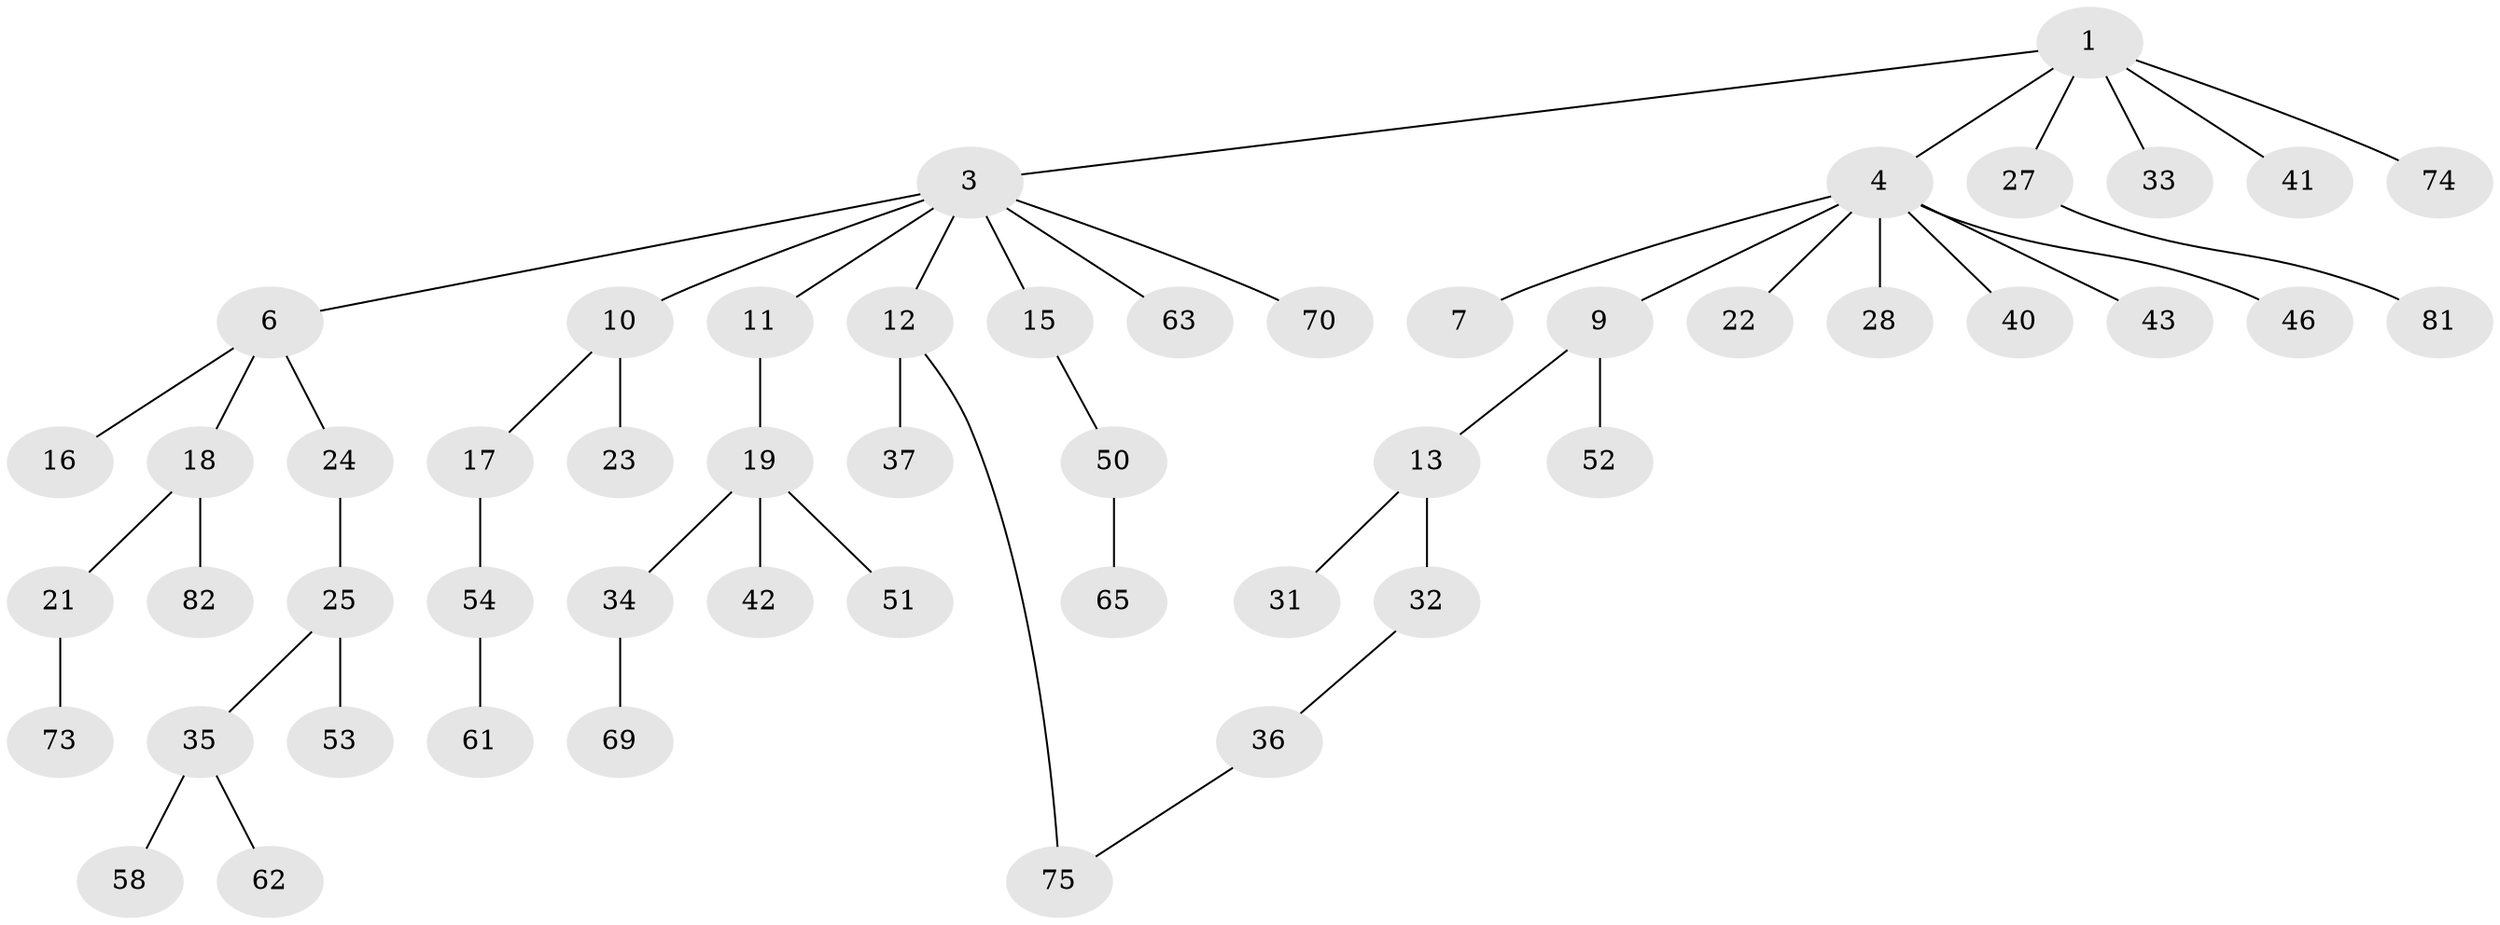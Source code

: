 // original degree distribution, {5: 0.03614457831325301, 3: 0.1566265060240964, 4: 0.060240963855421686, 6: 0.012048192771084338, 2: 0.30120481927710846, 1: 0.43373493975903615}
// Generated by graph-tools (version 1.1) at 2025/10/02/27/25 16:10:52]
// undirected, 51 vertices, 51 edges
graph export_dot {
graph [start="1"]
  node [color=gray90,style=filled];
  1 [super="+2"];
  3 [super="+5"];
  4 [super="+26"];
  6 [super="+8"];
  7;
  9 [super="+68"];
  10 [super="+14"];
  11 [super="+55"];
  12 [super="+20"];
  13 [super="+67"];
  15;
  16;
  17;
  18 [super="+38"];
  19 [super="+45"];
  21 [super="+66"];
  22;
  23 [super="+29"];
  24 [super="+57"];
  25 [super="+47"];
  27 [super="+39"];
  28 [super="+30"];
  31;
  32 [super="+79"];
  33 [super="+76"];
  34 [super="+56"];
  35 [super="+49"];
  36 [super="+60"];
  37;
  40;
  41 [super="+44"];
  42;
  43;
  46 [super="+48"];
  50 [super="+80"];
  51;
  52 [super="+59"];
  53 [super="+64"];
  54 [super="+83"];
  58 [super="+78"];
  61;
  62;
  63 [super="+77"];
  65 [super="+71"];
  69;
  70 [super="+72"];
  73;
  74;
  75;
  81;
  82;
  1 -- 3;
  1 -- 4;
  1 -- 27;
  1 -- 33;
  1 -- 74;
  1 -- 41;
  3 -- 11;
  3 -- 15;
  3 -- 70;
  3 -- 6;
  3 -- 10;
  3 -- 12;
  3 -- 63;
  4 -- 7;
  4 -- 9;
  4 -- 22;
  4 -- 40;
  4 -- 43;
  4 -- 28;
  4 -- 46;
  6 -- 16;
  6 -- 24;
  6 -- 18;
  9 -- 13;
  9 -- 52;
  10 -- 17;
  10 -- 23;
  11 -- 19;
  12 -- 75;
  12 -- 37;
  13 -- 31;
  13 -- 32;
  15 -- 50;
  17 -- 54;
  18 -- 21;
  18 -- 82;
  19 -- 34;
  19 -- 42;
  19 -- 51;
  21 -- 73;
  24 -- 25;
  25 -- 35;
  25 -- 53;
  27 -- 81;
  32 -- 36;
  34 -- 69;
  35 -- 58;
  35 -- 62;
  36 -- 75;
  50 -- 65;
  54 -- 61;
}
